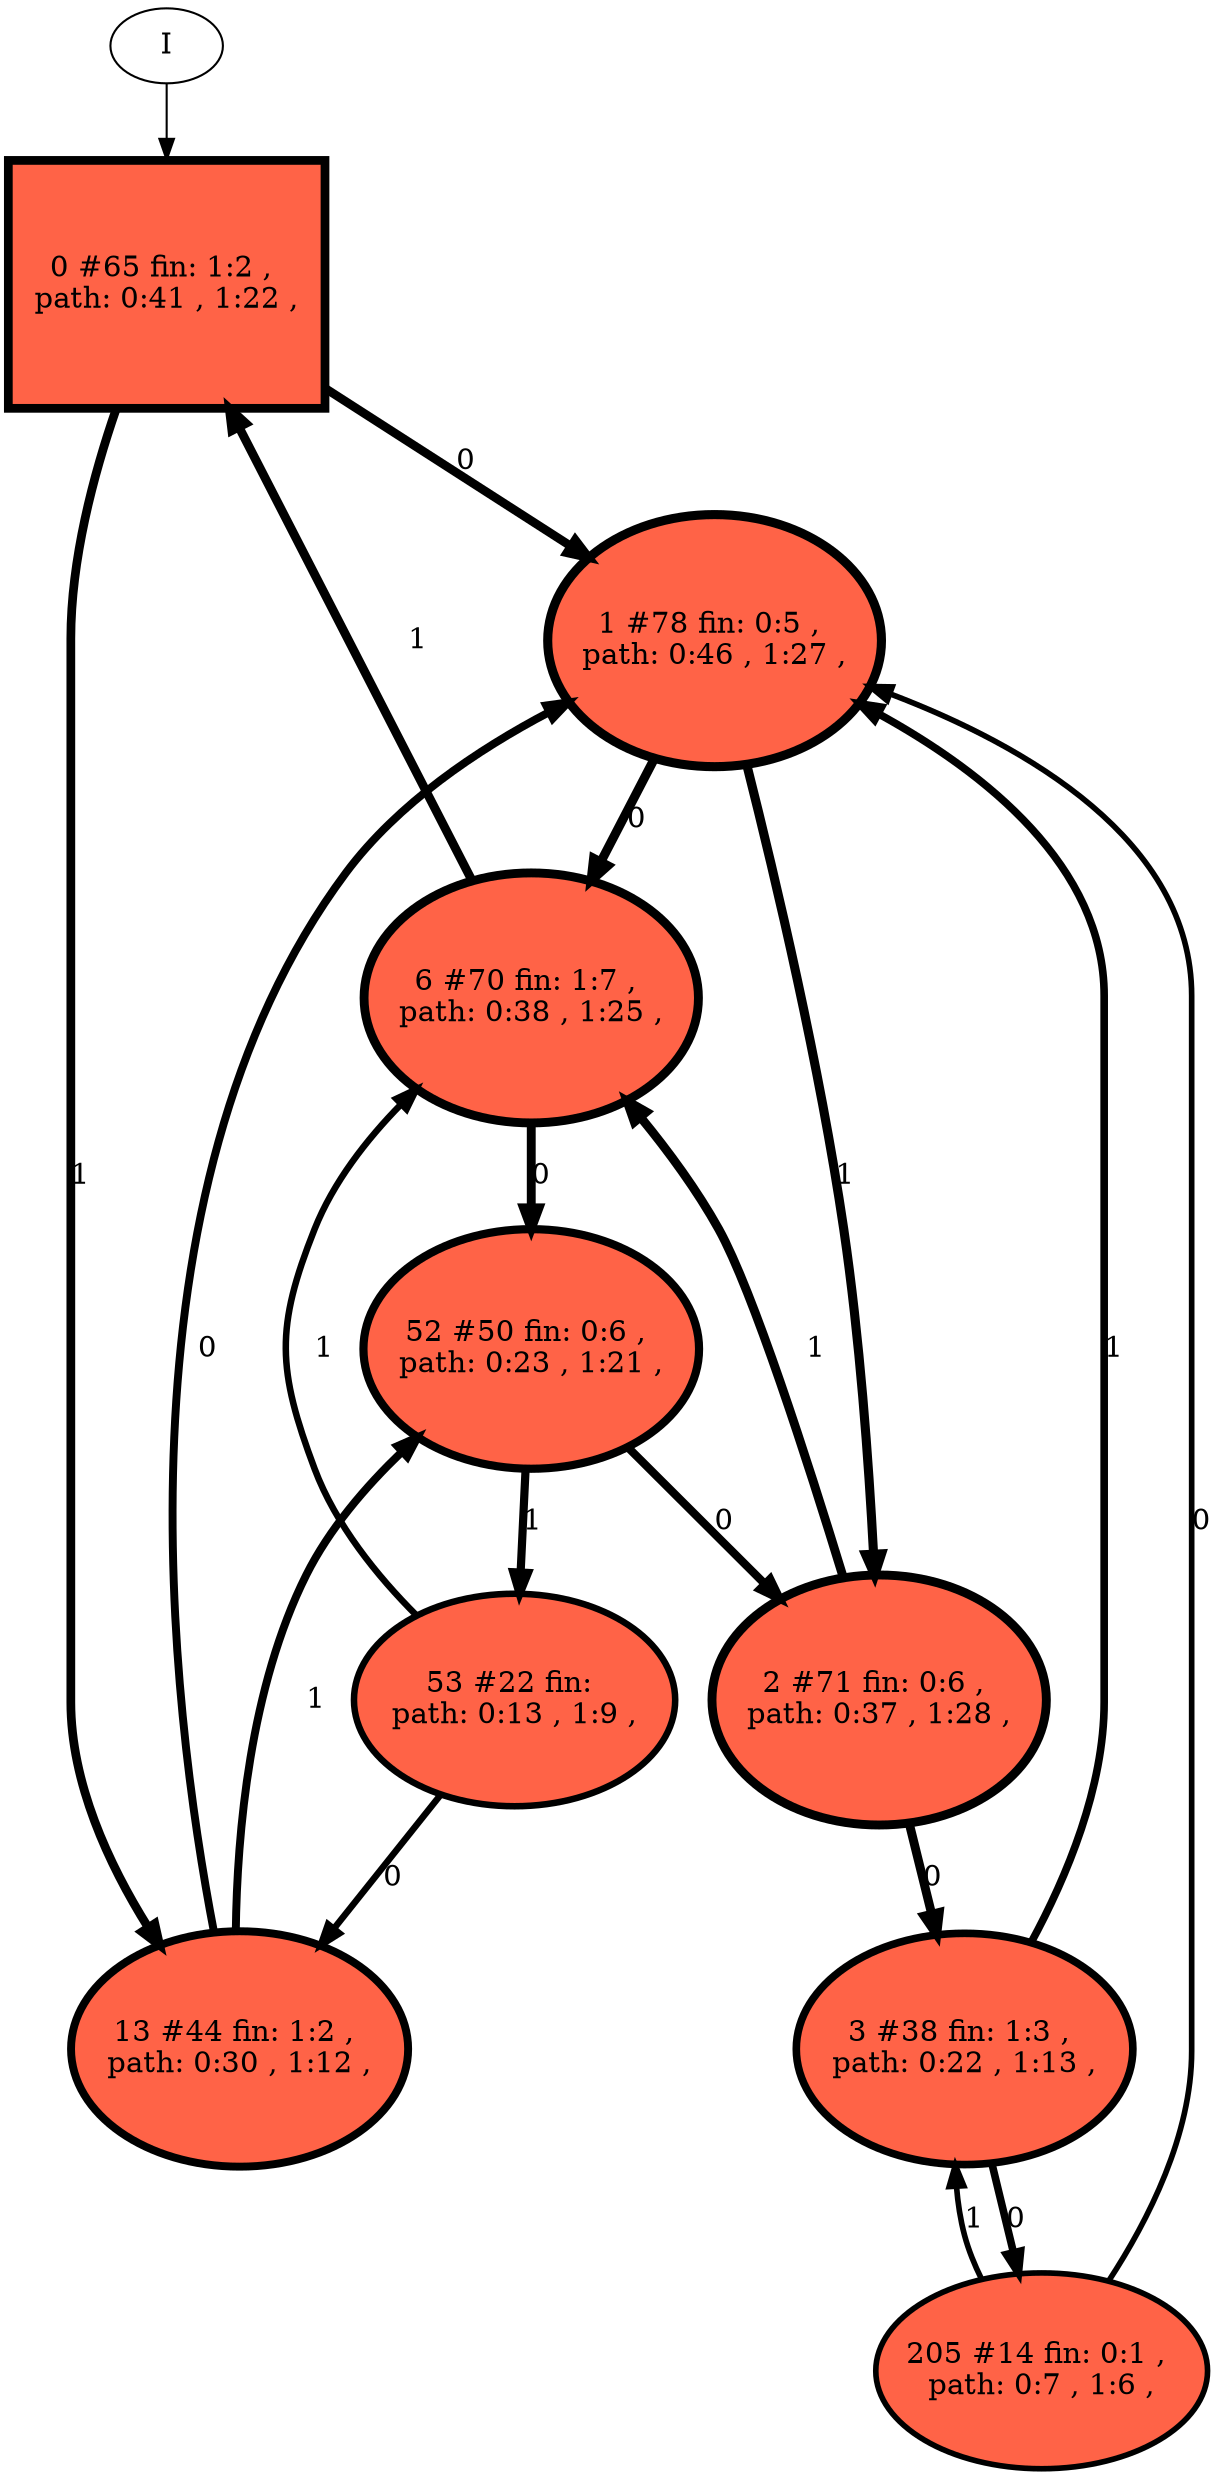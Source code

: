 // produced with flexfringe // 
digraph DFA {
	0 [label="root" shape=box];
		I -> 0;
	0 [ label="0 #65 fin: 1:2 , 
 path: 0:41 , 1:22 , " , style=filled, fillcolor="tomato", width=1.64667, height=1.64667, penwidth=4.18965];
		0 -> 1 [label="0 " , penwidth=4.18965 ];
		0 -> 13 [label="1 " , penwidth=4.18965 ];
	1 [ label="1 #78 fin: 0:5 , 
 path: 0:46 , 1:27 , " , style=filled, fillcolor="tomato", width=1.68073, height=1.68073, penwidth=4.36945];
		1 -> 6 [label="0 " , penwidth=4.36945 ];
		1 -> 2 [label="1 " , penwidth=4.36945 ];
	13 [ label="13 #44 fin: 1:2 , 
 path: 0:30 , 1:12 , " , style=filled, fillcolor="tomato", width=1.57, height=1.57, penwidth=3.80666];
		13 -> 1 [label="0 " , penwidth=3.80666 ];
		13 -> 52 [label="1 " , penwidth=3.80666 ];
	6 [ label="6 #70 fin: 1:7 , 
 path: 0:38 , 1:25 , " , style=filled, fillcolor="tomato", width=1.66064, height=1.66064, penwidth=4.26268];
		6 -> 52 [label="0 " , penwidth=4.26268 ];
		6 -> 0 [label="1 " , penwidth=4.26268 ];
	2 [ label="2 #71 fin: 0:6 , 
 path: 0:37 , 1:28 , " , style=filled, fillcolor="tomato", width=1.66329, height=1.66329, penwidth=4.27667];
		2 -> 3 [label="0 " , penwidth=4.27667 ];
		2 -> 6 [label="1 " , penwidth=4.27667 ];
	52 [ label="52 #50 fin: 0:6 , 
 path: 0:23 , 1:21 , " , style=filled, fillcolor="tomato", width=1.59571, height=1.59571, penwidth=3.93183];
		52 -> 2 [label="0 " , penwidth=3.93183 ];
		52 -> 53 [label="1 " , penwidth=3.93183 ];
	3 [ label="3 #38 fin: 1:3 , 
 path: 0:22 , 1:13 , " , style=filled, fillcolor="tomato", width=1.53978, height=1.53978, penwidth=3.66356];
		3 -> 205 [label="0 " , penwidth=3.66356 ];
		3 -> 1 [label="1 " , penwidth=3.66356 ];
	53 [ label="53 #22 fin: 
 path: 0:13 , 1:9 , " , style=filled, fillcolor="tomato", width=1.41961, height=1.41961, penwidth=3.13549];
		53 -> 13 [label="0 " , penwidth=3.13549 ];
		53 -> 6 [label="1 " , penwidth=3.13549 ];
	205 [ label="205 #14 fin: 0:1 , 
 path: 0:7 , 1:6 , " , style=filled, fillcolor="tomato", width=1.31051, height=1.31051, penwidth=2.70805];
		205 -> 1 [label="0 " , penwidth=2.70805 ];
		205 -> 3 [label="1 " , penwidth=2.70805 ];
}
